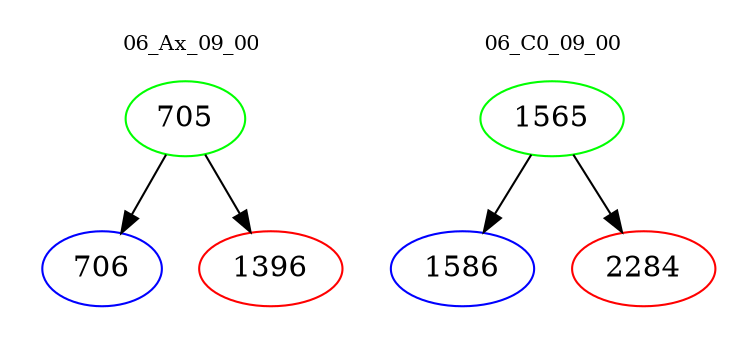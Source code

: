 digraph{
subgraph cluster_0 {
color = white
label = "06_Ax_09_00";
fontsize=10;
T0_705 [label="705", color="green"]
T0_705 -> T0_706 [color="black"]
T0_706 [label="706", color="blue"]
T0_705 -> T0_1396 [color="black"]
T0_1396 [label="1396", color="red"]
}
subgraph cluster_1 {
color = white
label = "06_C0_09_00";
fontsize=10;
T1_1565 [label="1565", color="green"]
T1_1565 -> T1_1586 [color="black"]
T1_1586 [label="1586", color="blue"]
T1_1565 -> T1_2284 [color="black"]
T1_2284 [label="2284", color="red"]
}
}
